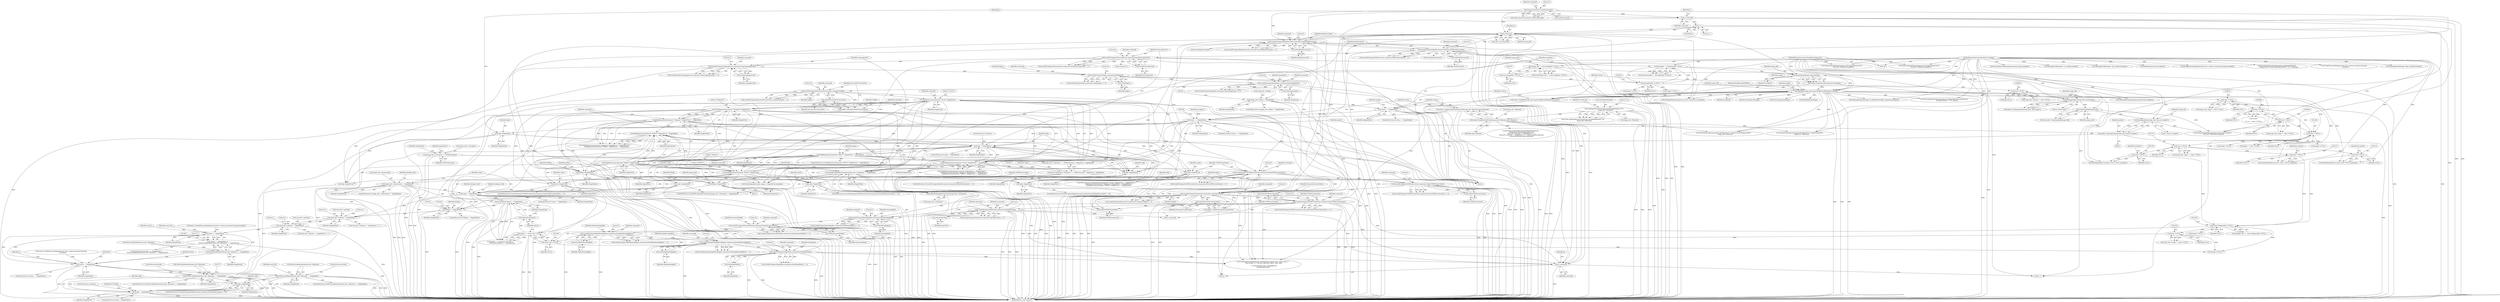 digraph "0_ImageMagick6_35ccb468ee2dcbe8ce9cf1e2f1957acc27f54c34@API" {
"1001632" [label="(Call,read_info->antialias != MagickFalse)"];
"1001407" [label="(Call,image_info->monochrome != MagickFalse)"];
"1001318" [label="(Call,IssRGBCompatibleColorspace(image_info->colorspace) != MagickFalse)"];
"1001319" [label="(Call,IssRGBCompatibleColorspace(image_info->colorspace))"];
"1000624" [label="(Call,image_info->colorspace == CMYKColorspace)"];
"1000815" [label="(Call,GlobExpression(command,\"*Magenta*\",MagickTrue) != MagickFalse)"];
"1000816" [label="(Call,GlobExpression(command,\"*Magenta*\",MagickTrue))"];
"1000809" [label="(Call,GlobExpression(command,\"*Cyan*\",MagickTrue))"];
"1000800" [label="(Call,LocaleNCompare(DocumentProcessColors,command,length))"];
"1000796" [label="(Call,strlen(DocumentProcessColors))"];
"1000788" [label="(Call,LocaleNCompare(ImageData,command,strlen(ImageData)))"];
"1000791" [label="(Call,strlen(ImageData))"];
"1000780" [label="(Call,LocaleNCompare(Pages,command,strlen(Pages)))"];
"1000783" [label="(Call,strlen(Pages))"];
"1000772" [label="(Call,LocaleNCompare(LanguageLevel,command,strlen(LanguageLevel)))"];
"1000775" [label="(Call,strlen(LanguageLevel))"];
"1000744" [label="(Call,LocaleNCompare(PostscriptLevel,command,strlen(PostscriptLevel)))"];
"1000747" [label="(Call,strlen(PostscriptLevel))"];
"1000728" [label="(Call,LocaleNCompare(EndDocument,command,strlen(EndDocument)))"];
"1000731" [label="(Call,strlen(EndDocument))"];
"1000717" [label="(Call,LocaleNCompare(BeginDocument,command,strlen(BeginDocument)))"];
"1000720" [label="(Call,strlen(BeginDocument))"];
"1001018" [label="(Call,LocaleNCompare(PageMedia,command,strlen(PageMedia)))"];
"1001021" [label="(Call,strlen(PageMedia))"];
"1001006" [label="(Call,LocaleNCompare(PageBoundingBox,command,strlen(PageBoundingBox)))"];
"1001009" [label="(Call,strlen(PageBoundingBox))"];
"1000994" [label="(Call,LocaleNCompare(HiResBoundingBox,command,strlen(HiResBoundingBox)))"];
"1000997" [label="(Call,strlen(HiResBoundingBox))"];
"1000982" [label="(Call,LocaleNCompare(DocumentMedia,command,strlen(DocumentMedia)))"];
"1000985" [label="(Call,strlen(DocumentMedia))"];
"1000970" [label="(Call,LocaleNCompare(BoundingBox,command,strlen(BoundingBox)))"];
"1000973" [label="(Call,strlen(BoundingBox))"];
"1000866" [label="(Call,LocaleNCompare(CMYKCustomColor,command,strlen(CMYKCustomColor)))"];
"1000869" [label="(Call,strlen(CMYKCustomColor))"];
"1000832" [label="(Call,LocaleNCompare(CMYKCustomColor,command,strlen(CMYKCustomColor)))"];
"1000835" [label="(Call,strlen(CMYKCustomColor))"];
"1000822" [label="(Call,GlobExpression(command,\"*Yellow*\",MagickTrue))"];
"1000859" [label="(Call,LocaleNCompare(DocumentCustomColors,command,length))"];
"1000854" [label="(Call,strlen(DocumentCustomColors))"];
"1000843" [label="(Call,LocaleNCompare(CMYKProcessColor,command,strlen(CMYKProcessColor)))"];
"1000846" [label="(Call,strlen(CMYKProcessColor))"];
"1000852" [label="(Call,length=strlen(DocumentCustomColors))"];
"1000873" [label="(Call,LocaleNCompare(SpotColor,command,strlen(SpotColor)))"];
"1000876" [label="(Call,strlen(SpotColor))"];
"1000701" [label="(Call,p-command)"];
"1000684" [label="(Call,p++)"];
"1000666" [label="(Call,p=command)"];
"1000616" [label="(Call,memset(command,0,sizeof(command)))"];
"1000712" [label="(Call,p=command)"];
"1000762" [label="(Call,GlobExpression(command,\"*EPSF-*\",MagickTrue))"];
"1000794" [label="(Call,length=strlen(DocumentProcessColors))"];
"1000808" [label="(Call,GlobExpression(command,\"*Cyan*\",MagickTrue) != MagickFalse)"];
"1000738" [label="(Call,skip != MagickFalse)"];
"1000723" [label="(Call,skip=MagickTrue)"];
"1000734" [label="(Call,skip=MagickFalse)"];
"1000761" [label="(Call,GlobExpression(command,\"*EPSF-*\",MagickTrue) != MagickFalse)"];
"1000821" [label="(Call,GlobExpression(command,\"*Yellow*\",MagickTrue) != MagickFalse)"];
"1000235" [label="(Call,status == MagickFalse)"];
"1000227" [label="(Call,status=AcquireUniqueSymbolicLink(image_info->filename,input_filename))"];
"1000229" [label="(Call,AcquireUniqueSymbolicLink(image_info->filename,input_filename))"];
"1000183" [label="(Call,LogMagickEvent(TraceEvent,GetMagickModule(),\"%s\",\n      image_info->filename))"];
"1000215" [label="(Call,status == MagickFalse)"];
"1000207" [label="(Call,status=OpenBlob(image_info,image,ReadBinaryBlobMode,exception))"];
"1000209" [label="(Call,OpenBlob(image_info,image,ReadBinaryBlobMode,exception))"];
"1000204" [label="(Call,AcquireImage(image_info,exception))"];
"1000164" [label="(Call,image_info != (const ImageInfo *) NULL)"];
"1000119" [label="(MethodParameterIn,const ImageInfo *image_info)"];
"1000166" [label="(Call,(const ImageInfo *) NULL)"];
"1000191" [label="(Call,exception != (ExceptionInfo *) NULL)"];
"1000120" [label="(MethodParameterIn,ExceptionInfo *exception)"];
"1000193" [label="(Call,(ExceptionInfo *) NULL)"];
"1000202" [label="(Call,image=AcquireImage(image_info,exception))"];
"1000176" [label="(Call,image_info->debug != MagickFalse)"];
"1000663" [label="(Call,skip=MagickFalse)"];
"1001422" [label="(Call,cmyk != MagickFalse)"];
"1000621" [label="(Call,cmyk=image_info->colorspace == CMYKColorspace ? MagickTrue : MagickFalse)"];
"1000849" [label="(Call,cmyk=MagickTrue)"];
"1000827" [label="(Call,cmyk=MagickTrue)"];
"1000838" [label="(Call,cmyk=MagickTrue)"];
"1001324" [label="(Call,cmyk=MagickFalse)"];
"1001593" [label="(Call,fitPage != MagickFalse)"];
"1001196" [label="(Call,fitPage=MagickFalse)"];
"1001314" [label="(Call,fitPage=MagickTrue)"];
"1001582" [label="(Call,IsStringTrue(option) != MagickFalse)"];
"1001583" [label="(Call,IsStringTrue(option))"];
"1001577" [label="(Call,option == (const char *) NULL)"];
"1001570" [label="(Call,option=GetImageOption(image_info,\"eps:use-cropbox\"))"];
"1001572" [label="(Call,GetImageOption(image_info,\"eps:use-cropbox\"))"];
"1001499" [label="(Call,CloneImageInfo(image_info))"];
"1001201" [label="(Call,GetImageOption(image_info,\"eps:fit-page\"))"];
"1001579" [label="(Call,(const char *) NULL)"];
"1001553" [label="(Call,(char *) NULL)"];
"1001445" [label="(Call,(const DelegateInfo *) NULL)"];
"1001438" [label="(Call,(char *) NULL)"];
"1001372" [label="(Call,(char *) NULL)"];
"1001207" [label="(Call,(char *) NULL)"];
"1000546" [label="(Call,(char *) NULL)"];
"1000488" [label="(Call,(char *) NULL)"];
"1000695" [label="(Call,(char *) NULL)"];
"1000958" [label="(Call,(char *) NULL)"];
"1001416" [label="(Call,(char *) NULL)"];
"1001429" [label="(Call,(char *) NULL)"];
"1001640" [label="(Call,read_info->antialias != MagickFalse)"];
"1001686" [label="(Call,status == MagickFalse)"];
"1001685" [label="(Call,(status == MagickFalse) ||\n      (IsPostscriptRendered(read_info->filename) == MagickFalse))"];
"1001689" [label="(Call,IsPostscriptRendered(read_info->filename) == MagickFalse)"];
"1001725" [label="(Call,status == MagickFalse)"];
"1001749" [label="(Call,IsPostscriptRendered(read_info->filename) == MagickFalse)"];
"1001962" [label="(Call,skip=MagickFalse)"];
"1001966" [label="(Call,skip != MagickFalse)"];
"1001784" [label="(Call,IsPostscriptRendered(read_info->filename) == MagickFalse)"];
"1000484" [label="(Call,image_info->density != (char *) NULL)"];
"1001325" [label="(Identifier,cmyk)"];
"1000181" [label="(Call,(void) LogMagickEvent(TraceEvent,GetMagickModule(),\"%s\",\n      image_info->filename))"];
"1000790" [label="(Identifier,command)"];
"1000228" [label="(Identifier,status)"];
"1000213" [label="(Identifier,exception)"];
"1001018" [label="(Call,LocaleNCompare(PageMedia,command,strlen(PageMedia)))"];
"1001874" [label="(Call,ConsolidateCMYKImages(postscript_image,exception))"];
"1000821" [label="(Call,GlobExpression(command,\"*Yellow*\",MagickTrue) != MagickFalse)"];
"1001962" [label="(Call,skip=MagickFalse)"];
"1000749" [label="(Literal,0)"];
"1000121" [label="(Block,)"];
"1000220" [label="(Identifier,image)"];
"1000212" [label="(Identifier,ReadBinaryBlobMode)"];
"1001555" [label="(Identifier,NULL)"];
"1000224" [label="(Call,(Image *) NULL)"];
"1001202" [label="(Identifier,image_info)"];
"1000164" [label="(Call,image_info != (const ImageInfo *) NULL)"];
"1000186" [label="(Literal,\"%s\")"];
"1001374" [label="(Identifier,NULL)"];
"1000726" [label="(ControlStructure,if (LocaleNCompare(EndDocument,command,strlen(EndDocument)) == 0))"];
"1000735" [label="(Identifier,skip)"];
"1001314" [label="(Call,fitPage=MagickTrue)"];
"1000206" [label="(Identifier,exception)"];
"1001765" [label="(Identifier,i)"];
"1001445" [label="(Call,(const DelegateInfo *) NULL)"];
"1000791" [label="(Call,strlen(ImageData))"];
"1000829" [label="(Identifier,MagickTrue)"];
"1000699" [label="(Call,(size_t) (p-command))"];
"1001198" [label="(Identifier,MagickFalse)"];
"1000840" [label="(Identifier,MagickTrue)"];
"1001585" [label="(Identifier,MagickFalse)"];
"1001207" [label="(Call,(char *) NULL)"];
"1001969" [label="(ControlStructure,continue;)"];
"1001372" [label="(Call,(char *) NULL)"];
"1000815" [label="(Call,GlobExpression(command,\"*Magenta*\",MagickTrue) != MagickFalse)"];
"1001422" [label="(Call,cmyk != MagickFalse)"];
"1000801" [label="(Identifier,DocumentProcessColors)"];
"1001675" [label="(Call,InterpretImageFilename(image_info,image,filename,1,\n    read_info->filename,exception))"];
"1001702" [label="(Call,status=InvokePostscriptDelegate(read_info->verbose,command,message,\n        exception))"];
"1000823" [label="(Identifier,command)"];
"1001748" [label="(ControlStructure,if (IsPostscriptRendered(read_info->filename) == MagickFalse))"];
"1001570" [label="(Call,option=GetImageOption(image_info,\"eps:use-cropbox\"))"];
"1000191" [label="(Call,exception != (ExceptionInfo *) NULL)"];
"1000488" [label="(Call,(char *) NULL)"];
"1001789" [label="(Identifier,MagickFalse)"];
"1000810" [label="(Identifier,command)"];
"1000622" [label="(Identifier,cmyk)"];
"1000832" [label="(Call,LocaleNCompare(CMYKCustomColor,command,strlen(CMYKCustomColor)))"];
"1000683" [label="(Call,*p++)"];
"1001626" [label="(Call,FormatLocaleString(command,MagickPathExtent,\n    GetDelegateCommands(delegate_info),\n    read_info->antialias != MagickFalse ? 4 : 1,\n    read_info->antialias != MagickFalse ? 4 : 1,density,options,filename,\n    postscript_filename,input_filename))"];
"1001005" [label="(Call,LocaleNCompare(PageBoundingBox,command,strlen(PageBoundingBox)) == 0)"];
"1000772" [label="(Call,LocaleNCompare(LanguageLevel,command,strlen(LanguageLevel)))"];
"1001637" [label="(Literal,4)"];
"1000236" [label="(Identifier,status)"];
"1001021" [label="(Call,strlen(PageMedia))"];
"1000777" [label="(Literal,0)"];
"1000237" [label="(Identifier,MagickFalse)"];
"1001583" [label="(Call,IsStringTrue(option))"];
"1000843" [label="(Call,LocaleNCompare(CMYKProcessColor,command,strlen(CMYKProcessColor)))"];
"1000187" [label="(Call,image_info->filename)"];
"1000753" [label="(Call,SetImageProperty(image,\"ps:Level\",command+4,exception))"];
"1001578" [label="(Identifier,option)"];
"1000719" [label="(Identifier,command)"];
"1001328" [label="(Identifier,file)"];
"1001577" [label="(Call,option == (const char *) NULL)"];
"1001571" [label="(Identifier,option)"];
"1000230" [label="(Call,image_info->filename)"];
"1000668" [label="(Identifier,command)"];
"1000204" [label="(Call,AcquireImage(image_info,exception))"];
"1001783" [label="(ControlStructure,if (IsPostscriptRendered(read_info->filename) == MagickFalse))"];
"1000785" [label="(Literal,0)"];
"1001209" [label="(Identifier,NULL)"];
"1000614" [label="(Call,(void) memset(command,0,sizeof(command)))"];
"1000860" [label="(Identifier,DocumentCustomColors)"];
"1000739" [label="(Identifier,skip)"];
"1000490" [label="(Identifier,NULL)"];
"1001636" [label="(Identifier,MagickFalse)"];
"1000865" [label="(Call,LocaleNCompare(CMYKCustomColor,command,strlen(CMYKCustomColor)) == 0)"];
"1001201" [label="(Call,GetImageOption(image_info,\"eps:fit-page\"))"];
"1001006" [label="(Call,LocaleNCompare(PageBoundingBox,command,strlen(PageBoundingBox)))"];
"1001197" [label="(Identifier,fitPage)"];
"1001584" [label="(Identifier,option)"];
"1000762" [label="(Call,GlobExpression(command,\"*EPSF-*\",MagickTrue))"];
"1000827" [label="(Call,cmyk=MagickTrue)"];
"1000744" [label="(Call,LocaleNCompare(PostscriptLevel,command,strlen(PostscriptLevel)))"];
"1001354" [label="(Call,CopyMagickString(command,\"/setpagedevice {pop} bind 1 index where {\"\n    \"dup wcheck {3 1 roll put} {pop def} ifelse} {def} ifelse\n\"\n    \"<</UseCIEColor true>>setpagedevice\n\",MagickPathExtent))"];
"1001411" [label="(Identifier,MagickFalse)"];
"1001963" [label="(Identifier,skip)"];
"1000233" [label="(Identifier,input_filename)"];
"1001008" [label="(Identifier,command)"];
"1000617" [label="(Identifier,command)"];
"1000720" [label="(Call,strlen(BeginDocument))"];
"1001320" [label="(Call,image_info->colorspace)"];
"1000783" [label="(Call,strlen(Pages))"];
"1001323" [label="(Identifier,MagickFalse)"];
"1001416" [label="(Call,(char *) NULL)"];
"1000849" [label="(Call,cmyk=MagickTrue)"];
"1000813" [label="(Identifier,MagickFalse)"];
"1001965" [label="(ControlStructure,if (skip != MagickFalse))"];
"1000794" [label="(Call,length=strlen(DocumentProcessColors))"];
"1001912" [label="(Call,p++)"];
"1001023" [label="(Literal,0)"];
"1000779" [label="(Call,LocaleNCompare(Pages,command,strlen(Pages)) == 0)"];
"1000873" [label="(Call,LocaleNCompare(SpotColor,command,strlen(SpotColor)))"];
"1000874" [label="(Identifier,SpotColor)"];
"1000799" [label="(Call,LocaleNCompare(DocumentProcessColors,command,length) == 0)"];
"1001594" [label="(Identifier,fitPage)"];
"1000835" [label="(Call,strlen(CMYKCustomColor))"];
"1000814" [label="(Call,(GlobExpression(command,\"*Magenta*\",MagickTrue) != MagickFalse) ||\n            (GlobExpression(command,\"*Yellow*\",MagickTrue) != MagickFalse))"];
"1001413" [label="(Identifier,delegate_info)"];
"1000871" [label="(Literal,0)"];
"1000842" [label="(Call,LocaleNCompare(CMYKProcessColor,command,strlen(CMYKProcessColor)) == 0)"];
"1001196" [label="(Call,fitPage=MagickFalse)"];
"1001326" [label="(Identifier,MagickFalse)"];
"1000774" [label="(Identifier,command)"];
"1001689" [label="(Call,IsPostscriptRendered(read_info->filename) == MagickFalse)"];
"1000729" [label="(Identifier,EndDocument)"];
"1000859" [label="(Call,LocaleNCompare(DocumentCustomColors,command,length))"];
"1000211" [label="(Identifier,image)"];
"1000193" [label="(Call,(ExceptionInfo *) NULL)"];
"1002380" [label="(MethodReturn,static Image *)"];
"1000954" [label="(Call,image_info->page != (char *) NULL)"];
"1000841" [label="(ControlStructure,if (LocaleNCompare(CMYKProcessColor,command,strlen(CMYKProcessColor)) == 0))"];
"1000981" [label="(Call,LocaleNCompare(DocumentMedia,command,strlen(DocumentMedia)) == 0)"];
"1000982" [label="(Call,LocaleNCompare(DocumentMedia,command,strlen(DocumentMedia)))"];
"1001574" [label="(Literal,\"eps:use-cropbox\")"];
"1001009" [label="(Call,strlen(PageBoundingBox))"];
"1000192" [label="(Identifier,exception)"];
"1001644" [label="(Identifier,MagickFalse)"];
"1000664" [label="(Identifier,skip)"];
"1000745" [label="(Identifier,PostscriptLevel)"];
"1001010" [label="(Identifier,PageBoundingBox)"];
"1000736" [label="(Identifier,MagickFalse)"];
"1000695" [label="(Call,(char *) NULL)"];
"1001639" [label="(Call,read_info->antialias != MagickFalse ? 4 : 1)"];
"1001406" [label="(ControlStructure,if (image_info->monochrome != MagickFalse))"];
"1001337" [label="(Call,ThrowFileException(exception,FileOpenError,\"UnableToOpenFile\",\n        image_info->filename))"];
"1000727" [label="(Call,LocaleNCompare(EndDocument,command,strlen(EndDocument)) == 0)"];
"1000221" [label="(Call,DestroyImageList(image))"];
"1000628" [label="(Identifier,CMYKColorspace)"];
"1001423" [label="(Identifier,cmyk)"];
"1000858" [label="(Call,LocaleNCompare(DocumentCustomColors,command,length) == 0)"];
"1001210" [label="(Block,)"];
"1001725" [label="(Call,status == MagickFalse)"];
"1000831" [label="(Call,LocaleNCompare(CMYKCustomColor,command,strlen(CMYKCustomColor)) == 0)"];
"1000974" [label="(Identifier,BoundingBox)"];
"1001967" [label="(Identifier,skip)"];
"1001754" [label="(Identifier,MagickFalse)"];
"1001688" [label="(Identifier,MagickFalse)"];
"1000203" [label="(Identifier,image)"];
"1000862" [label="(Identifier,length)"];
"1000877" [label="(Identifier,SpotColor)"];
"1001321" [label="(Identifier,image_info)"];
"1000851" [label="(Identifier,MagickTrue)"];
"1001426" [label="(Identifier,delegate_info)"];
"1001419" [label="(Identifier,exception)"];
"1001690" [label="(Call,IsPostscriptRendered(read_info->filename))"];
"1001968" [label="(Identifier,MagickFalse)"];
"1001737" [label="(Call,InterpretImageFilename(image_info,image,filename,(int) i,\n        read_info->filename,exception))"];
"1001572" [label="(Call,GetImageOption(image_info,\"eps:use-cropbox\"))"];
"1000867" [label="(Identifier,CMYKCustomColor)"];
"1001431" [label="(Identifier,NULL)"];
"1000743" [label="(Call,LocaleNCompare(PostscriptLevel,command,strlen(PostscriptLevel)) == 0)"];
"1000971" [label="(Identifier,BoundingBox)"];
"1000866" [label="(Call,LocaleNCompare(CMYKCustomColor,command,strlen(CMYKCustomColor)))"];
"1000836" [label="(Identifier,CMYKCustomColor)"];
"1000227" [label="(Call,status=AcquireUniqueSymbolicLink(image_info->filename,input_filename))"];
"1000997" [label="(Call,strlen(HiResBoundingBox))"];
"1000803" [label="(Identifier,length)"];
"1002037" [label="(Call,SetImageProfile(image,\"icc\",profile,exception))"];
"1000847" [label="(Identifier,CMYKProcessColor)"];
"1000667" [label="(Identifier,p)"];
"1000623" [label="(Call,image_info->colorspace == CMYKColorspace ? MagickTrue : MagickFalse)"];
"1000788" [label="(Call,LocaleNCompare(ImageData,command,strlen(ImageData)))"];
"1000804" [label="(Literal,0)"];
"1000630" [label="(Identifier,MagickFalse)"];
"1000972" [label="(Identifier,command)"];
"1000844" [label="(Identifier,CMYKProcessColor)"];
"1001020" [label="(Identifier,command)"];
"1000837" [label="(Literal,0)"];
"1000717" [label="(Call,LocaleNCompare(BeginDocument,command,strlen(BeginDocument)))"];
"1000731" [label="(Call,strlen(EndDocument))"];
"1000818" [label="(Literal,\"*Magenta*\")"];
"1001432" [label="(Identifier,exception)"];
"1001785" [label="(Call,IsPostscriptRendered(read_info->filename))"];
"1000234" [label="(ControlStructure,if (status == MagickFalse))"];
"1001414" [label="(Call,GetDelegateInfo(\"ps:mono\",(char *) NULL,exception))"];
"1002224" [label="(Call,SetImageProfile(image,\"xmp\",profile,exception))"];
"1000748" [label="(Identifier,PostscriptLevel)"];
"1000756" [label="(Call,command+4)"];
"1001593" [label="(Call,fitPage != MagickFalse)"];
"1000184" [label="(Identifier,TraceEvent)"];
"1000854" [label="(Call,strlen(DocumentCustomColors))"];
"1000776" [label="(Identifier,LanguageLevel)"];
"1000828" [label="(Identifier,cmyk)"];
"1000793" [label="(Literal,0)"];
"1000806" [label="(ControlStructure,if ((GlobExpression(command,\"*Cyan*\",MagickTrue) != MagickFalse) ||\n            (GlobExpression(command,\"*Magenta*\",MagickTrue) != MagickFalse) ||\n            (GlobExpression(command,\"*Yellow*\",MagickTrue) != MagickFalse)))"];
"1001199" [label="(Call,option=GetImageOption(image_info,\"eps:fit-page\"))"];
"1000760" [label="(ControlStructure,if (GlobExpression(command,\"*EPSF-*\",MagickTrue) != MagickFalse))"];
"1000996" [label="(Identifier,command)"];
"1000216" [label="(Identifier,status)"];
"1001499" [label="(Call,CloneImageInfo(image_info))"];
"1000240" [label="(Identifier,exception)"];
"1000691" [label="(Call,strchr(\"\n\r%\",c) == (char *) NULL)"];
"1001803" [label="(Call,ReadImage(read_info,exception))"];
"1000780" [label="(Call,LocaleNCompare(Pages,command,strlen(Pages)))"];
"1001324" [label="(Call,cmyk=MagickFalse)"];
"1000176" [label="(Call,image_info->debug != MagickFalse)"];
"1000784" [label="(Identifier,Pages)"];
"1000852" [label="(Call,length=strlen(DocumentCustomColors))"];
"1000618" [label="(Literal,0)"];
"1001641" [label="(Call,read_info->antialias)"];
"1000737" [label="(ControlStructure,if (skip != MagickFalse))"];
"1000819" [label="(Identifier,MagickTrue)"];
"1001203" [label="(Literal,\"eps:fit-page\")"];
"1000165" [label="(Identifier,image_info)"];
"1000629" [label="(Identifier,MagickTrue)"];
"1001435" [label="(Identifier,delegate_info)"];
"1001666" [label="(Call,InvokePostscriptDelegate(read_info->verbose,command,message,exception))"];
"1001948" [label="(Call,strlen(BeginDocument))"];
"1001964" [label="(Identifier,MagickFalse)"];
"1000875" [label="(Identifier,command)"];
"1001687" [label="(Identifier,status)"];
"1000960" [label="(Identifier,NULL)"];
"1000685" [label="(Identifier,p)"];
"1001436" [label="(Call,GetDelegateInfo(\"ps:alpha\",(char *) NULL,exception))"];
"1000789" [label="(Identifier,ImageData)"];
"1000764" [label="(Literal,\"*EPSF-*\")"];
"1000809" [label="(Call,GlobExpression(command,\"*Cyan*\",MagickTrue))"];
"1001954" [label="(ControlStructure,if (LocaleNCompare(EndDocument,command,strlen(EndDocument)) == 0))"];
"1000839" [label="(Identifier,cmyk)"];
"1000781" [label="(Identifier,Pages)"];
"1000985" [label="(Call,strlen(DocumentMedia))"];
"1001694" [label="(Identifier,MagickFalse)"];
"1001724" [label="(ControlStructure,if (status == MagickFalse))"];
"1000812" [label="(Identifier,MagickTrue)"];
"1000870" [label="(Identifier,CMYKCustomColor)"];
"1000763" [label="(Identifier,command)"];
"1000766" [label="(Identifier,MagickFalse)"];
"1001139" [label="(Call,SetImageProperty(image,\"ps:HiResBoundingBox\",geometry,exception))"];
"1001750" [label="(Call,IsPostscriptRendered(read_info->filename))"];
"1000163" [label="(Call,assert(image_info != (const ImageInfo *) NULL))"];
"1000855" [label="(Identifier,DocumentCustomColors)"];
"1000845" [label="(Identifier,command)"];
"1000970" [label="(Call,LocaleNCompare(BoundingBox,command,strlen(BoundingBox)))"];
"1000746" [label="(Identifier,command)"];
"1001443" [label="(Call,delegate_info == (const DelegateInfo *) NULL)"];
"1001772" [label="(Call,InterpretImageFilename(image_info,image,filename,(int) i,\n        read_info->filename,exception))"];
"1000195" [label="(Identifier,NULL)"];
"1000994" [label="(Call,LocaleNCompare(HiResBoundingBox,command,strlen(HiResBoundingBox)))"];
"1001847" [label="(Call,ThrowMagickException(exception,GetMagickModule(),\n          DelegateError,\"PostscriptDelegateFailed\",\"`%s'\",message))"];
"1000773" [label="(Identifier,LanguageLevel)"];
"1001793" [label="(Identifier,read_info)"];
"1001011" [label="(Literal,0)"];
"1000802" [label="(Identifier,command)"];
"1000816" [label="(Call,GlobExpression(command,\"*Magenta*\",MagickTrue))"];
"1000730" [label="(Identifier,command)"];
"1000665" [label="(Identifier,MagickFalse)"];
"1000792" [label="(Identifier,ImageData)"];
"1001633" [label="(Call,read_info->antialias)"];
"1001973" [label="(Identifier,ICCProfile)"];
"1001349" [label="(Call,(Image *) NULL)"];
"1000863" [label="(Literal,0)"];
"1001368" [label="(Call,image_info->page == (char *) NULL)"];
"1000986" [label="(Identifier,DocumentMedia)"];
"1000820" [label="(Identifier,MagickFalse)"];
"1000876" [label="(Call,strlen(SpotColor))"];
"1001438" [label="(Call,(char *) NULL)"];
"1000998" [label="(Identifier,HiResBoundingBox)"];
"1001569" [label="(Block,)"];
"1001685" [label="(Call,(status == MagickFalse) ||\n      (IsPostscriptRendered(read_info->filename) == MagickFalse))"];
"1000666" [label="(Call,p=command)"];
"1000826" [label="(Identifier,MagickFalse)"];
"1001427" [label="(Call,GetDelegateInfo(\"ps:cmyk\",(char *) NULL,exception))"];
"1000681" [label="(Block,)"];
"1000177" [label="(Call,image_info->debug)"];
"1000987" [label="(Literal,0)"];
"1000808" [label="(Call,GlobExpression(command,\"*Cyan*\",MagickTrue) != MagickFalse)"];
"1001259" [label="(Call,(Image *) NULL)"];
"1001755" [label="(ControlStructure,break;)"];
"1000190" [label="(Call,assert(exception != (ExceptionInfo *) NULL))"];
"1000715" [label="(ControlStructure,if (LocaleNCompare(BeginDocument,command,strlen(BeginDocument)) == 0))"];
"1000671" [label="(Identifier,c)"];
"1001595" [label="(Identifier,MagickFalse)"];
"1000724" [label="(Identifier,skip)"];
"1001017" [label="(Call,LocaleNCompare(PageMedia,command,strlen(PageMedia)) == 0)"];
"1000782" [label="(Identifier,command)"];
"1000800" [label="(Call,LocaleNCompare(DocumentProcessColors,command,length))"];
"1000183" [label="(Call,LogMagickEvent(TraceEvent,GetMagickModule(),\"%s\",\n      image_info->filename))"];
"1000995" [label="(Identifier,HiResBoundingBox)"];
"1001408" [label="(Call,image_info->monochrome)"];
"1000723" [label="(Call,skip=MagickTrue)"];
"1001592" [label="(ControlStructure,if (fitPage != MagickFalse))"];
"1000728" [label="(Call,LocaleNCompare(EndDocument,command,strlen(EndDocument)))"];
"1001640" [label="(Call,read_info->antialias != MagickFalse)"];
"1001440" [label="(Identifier,NULL)"];
"1000850" [label="(Identifier,cmyk)"];
"1000207" [label="(Call,status=OpenBlob(image_info,image,ReadBinaryBlobMode,exception))"];
"1000697" [label="(Identifier,NULL)"];
"1001418" [label="(Identifier,NULL)"];
"1001007" [label="(Identifier,PageBoundingBox)"];
"1000718" [label="(Identifier,BeginDocument)"];
"1000712" [label="(Call,p=command)"];
"1001447" [label="(Identifier,NULL)"];
"1001631" [label="(Call,read_info->antialias != MagickFalse ? 4 : 1)"];
"1001497" [label="(Call,read_info=CloneImageInfo(image_info))"];
"1000217" [label="(Identifier,MagickFalse)"];
"1000973" [label="(Call,strlen(BoundingBox))"];
"1000168" [label="(Identifier,NULL)"];
"1000830" [label="(ControlStructure,if (LocaleNCompare(CMYKCustomColor,command,strlen(CMYKCustomColor)) == 0))"];
"1001951" [label="(Call,skip=MagickTrue)"];
"1002262" [label="(Call,CloneImage(postscript_image,1,1,MagickTrue,exception))"];
"1000738" [label="(Call,skip != MagickFalse)"];
"1000958" [label="(Call,(char *) NULL)"];
"1001784" [label="(Call,IsPostscriptRendered(read_info->filename) == MagickFalse)"];
"1000878" [label="(Literal,0)"];
"1000824" [label="(Literal,\"*Yellow*\")"];
"1001632" [label="(Call,read_info->antialias != MagickFalse)"];
"1000180" [label="(Identifier,MagickFalse)"];
"1000999" [label="(Literal,0)"];
"1000248" [label="(Call,DestroyImageList(image))"];
"1000725" [label="(Identifier,MagickTrue)"];
"1000251" [label="(Call,(Image *) NULL)"];
"1000714" [label="(Identifier,command)"];
"1000765" [label="(Identifier,MagickTrue)"];
"1000894" [label="(Call,q=command)"];
"1000984" [label="(Identifier,command)"];
"1001730" [label="(Identifier,i)"];
"1000740" [label="(Identifier,MagickFalse)"];
"1000768" [label="(Identifier,pages)"];
"1001458" [label="(Call,(Image *) NULL)"];
"1000202" [label="(Call,image=AcquireImage(image_info,exception))"];
"1001573" [label="(Identifier,image_info)"];
"1001315" [label="(Identifier,fitPage)"];
"1001579" [label="(Call,(const char *) NULL)"];
"1000795" [label="(Identifier,length)"];
"1001726" [label="(Identifier,status)"];
"1000817" [label="(Identifier,command)"];
"1000775" [label="(Call,strlen(LanguageLevel))"];
"1001966" [label="(Call,skip != MagickFalse)"];
"1001319" [label="(Call,IssRGBCompatibleColorspace(image_info->colorspace))"];
"1000209" [label="(Call,OpenBlob(image_info,image,ReadBinaryBlobMode,exception))"];
"1000229" [label="(Call,AcquireUniqueSymbolicLink(image_info->filename,input_filename))"];
"1000208" [label="(Identifier,status)"];
"1001646" [label="(Literal,1)"];
"1000716" [label="(Call,LocaleNCompare(BeginDocument,command,strlen(BeginDocument)) == 0)"];
"1001684" [label="(ControlStructure,if ((status == MagickFalse) ||\n      (IsPostscriptRendered(read_info->filename) == MagickFalse)))"];
"1001421" [label="(ControlStructure,if (cmyk != MagickFalse))"];
"1001441" [label="(Identifier,exception)"];
"1000853" [label="(Identifier,length)"];
"1000846" [label="(Call,strlen(CMYKProcessColor))"];
"1001205" [label="(Call,option != (char *) NULL)"];
"1000684" [label="(Call,p++)"];
"1000771" [label="(Call,LocaleNCompare(LanguageLevel,command,strlen(LanguageLevel)) == 0)"];
"1001019" [label="(Identifier,PageMedia)"];
"1000215" [label="(Call,status == MagickFalse)"];
"1000787" [label="(Call,LocaleNCompare(ImageData,command,strlen(ImageData)) == 0)"];
"1000734" [label="(Call,skip=MagickFalse)"];
"1001959" [label="(Call,strlen(EndDocument))"];
"1001790" [label="(ControlStructure,break;)"];
"1001727" [label="(Identifier,MagickFalse)"];
"1000616" [label="(Call,memset(command,0,sizeof(command)))"];
"1000869" [label="(Call,strlen(CMYKCustomColor))"];
"1000822" [label="(Call,GlobExpression(command,\"*Yellow*\",MagickTrue))"];
"1000834" [label="(Identifier,command)"];
"1000185" [label="(Call,GetMagickModule())"];
"1000166" [label="(Call,(const ImageInfo *) NULL)"];
"1001638" [label="(Literal,1)"];
"1000621" [label="(Call,cmyk=image_info->colorspace == CMYKColorspace ? MagickTrue : MagickFalse)"];
"1000722" [label="(Literal,0)"];
"1000713" [label="(Identifier,p)"];
"1001243" [label="(Call,ThrowMagickException(exception,GetMagickModule(),OptionError,\n             \"InvalidGeometry\",\"`%s'\",option))"];
"1000546" [label="(Call,(char *) NULL)"];
"1000619" [label="(Call,sizeof(command))"];
"1001749" [label="(Call,IsPostscriptRendered(read_info->filename) == MagickFalse)"];
"1001022" [label="(Identifier,PageMedia)"];
"1001581" [label="(Identifier,NULL)"];
"1000732" [label="(Identifier,EndDocument)"];
"1000983" [label="(Identifier,DocumentMedia)"];
"1001576" [label="(Call,(option == (const char *) NULL) ||\n          (IsStringTrue(option) != MagickFalse))"];
"1000747" [label="(Call,strlen(PostscriptLevel))"];
"1000663" [label="(Call,skip=MagickFalse)"];
"1001704" [label="(Call,InvokePostscriptDelegate(read_info->verbose,command,message,\n        exception))"];
"1001429" [label="(Call,(char *) NULL)"];
"1000733" [label="(Literal,0)"];
"1000741" [label="(ControlStructure,continue;)"];
"1000761" [label="(Call,GlobExpression(command,\"*EPSF-*\",MagickTrue) != MagickFalse)"];
"1000703" [label="(Identifier,command)"];
"1000868" [label="(Identifier,command)"];
"1000210" [label="(Identifier,image_info)"];
"1002115" [label="(Call,SetImageProfile(image,\"8bim\",profile,exception))"];
"1001582" [label="(Call,IsStringTrue(option) != MagickFalse)"];
"1001200" [label="(Identifier,option)"];
"1001692" [label="(Identifier,read_info)"];
"1000807" [label="(Call,(GlobExpression(command,\"*Cyan*\",MagickTrue) != MagickFalse) ||\n            (GlobExpression(command,\"*Magenta*\",MagickTrue) != MagickFalse) ||\n            (GlobExpression(command,\"*Yellow*\",MagickTrue) != MagickFalse))"];
"1000175" [label="(ControlStructure,if (image_info->debug != MagickFalse))"];
"1000235" [label="(Call,status == MagickFalse)"];
"1000625" [label="(Call,image_info->colorspace)"];
"1000542" [label="(Call,image_info->page != (char *) NULL)"];
"1000872" [label="(Call,LocaleNCompare(SpotColor,command,strlen(SpotColor)) == 0)"];
"1000838" [label="(Call,cmyk=MagickTrue)"];
"1000701" [label="(Call,p-command)"];
"1001317" [label="(ControlStructure,if (IssRGBCompatibleColorspace(image_info->colorspace) != MagickFalse))"];
"1000811" [label="(Literal,\"*Cyan*\")"];
"1000796" [label="(Call,strlen(DocumentProcessColors))"];
"1000721" [label="(Identifier,BeginDocument)"];
"1000120" [label="(MethodParameterIn,ExceptionInfo *exception)"];
"1000205" [label="(Identifier,image_info)"];
"1000548" [label="(Identifier,NULL)"];
"1000975" [label="(Literal,0)"];
"1000833" [label="(Identifier,CMYKCustomColor)"];
"1000702" [label="(Identifier,p)"];
"1000943" [label="(Call,SetImageProperty(image,property,value,exception))"];
"1000861" [label="(Identifier,command)"];
"1001407" [label="(Call,image_info->monochrome != MagickFalse)"];
"1001316" [label="(Identifier,MagickTrue)"];
"1000119" [label="(MethodParameterIn,const ImageInfo *image_info)"];
"1000969" [label="(Call,LocaleNCompare(BoundingBox,command,strlen(BoundingBox)) == 0)"];
"1000825" [label="(Identifier,MagickTrue)"];
"1000993" [label="(Call,LocaleNCompare(HiResBoundingBox,command,strlen(HiResBoundingBox)) == 0)"];
"1000672" [label="(Call,ReadBlobByte(image))"];
"1000848" [label="(Literal,0)"];
"1001318" [label="(Call,IssRGBCompatibleColorspace(image_info->colorspace) != MagickFalse)"];
"1001553" [label="(Call,(char *) NULL)"];
"1001686" [label="(Call,status == MagickFalse)"];
"1001424" [label="(Identifier,MagickFalse)"];
"1000624" [label="(Call,image_info->colorspace == CMYKColorspace)"];
"1001664" [label="(Call,status=InvokePostscriptDelegate(read_info->verbose,command,message,exception))"];
"1001549" [label="(Call,read_info->scenes != (char *) NULL)"];
"1000797" [label="(Identifier,DocumentProcessColors)"];
"1001721" [label="(Call,(Image *) NULL)"];
"1000239" [label="(Call,ThrowFileException(exception,FileOpenError,\"UnableToCreateTemporaryFile\",\n        image_info->filename))"];
"1000214" [label="(ControlStructure,if (status == MagickFalse))"];
"1001500" [label="(Identifier,image_info)"];
"1001645" [label="(Literal,4)"];
"1001632" -> "1001631"  [label="AST: "];
"1001632" -> "1001636"  [label="CFG: "];
"1001633" -> "1001632"  [label="AST: "];
"1001636" -> "1001632"  [label="AST: "];
"1001637" -> "1001632"  [label="CFG: "];
"1001638" -> "1001632"  [label="CFG: "];
"1001407" -> "1001632"  [label="DDG: "];
"1001422" -> "1001632"  [label="DDG: "];
"1001593" -> "1001632"  [label="DDG: "];
"1001632" -> "1001640"  [label="DDG: "];
"1001632" -> "1001640"  [label="DDG: "];
"1001407" -> "1001406"  [label="AST: "];
"1001407" -> "1001411"  [label="CFG: "];
"1001408" -> "1001407"  [label="AST: "];
"1001411" -> "1001407"  [label="AST: "];
"1001413" -> "1001407"  [label="CFG: "];
"1001423" -> "1001407"  [label="CFG: "];
"1001407" -> "1002380"  [label="DDG: "];
"1001407" -> "1002380"  [label="DDG: "];
"1001407" -> "1002380"  [label="DDG: "];
"1001318" -> "1001407"  [label="DDG: "];
"1001407" -> "1001422"  [label="DDG: "];
"1001407" -> "1001582"  [label="DDG: "];
"1001407" -> "1001593"  [label="DDG: "];
"1001318" -> "1001317"  [label="AST: "];
"1001318" -> "1001323"  [label="CFG: "];
"1001319" -> "1001318"  [label="AST: "];
"1001323" -> "1001318"  [label="AST: "];
"1001325" -> "1001318"  [label="CFG: "];
"1001328" -> "1001318"  [label="CFG: "];
"1001318" -> "1002380"  [label="DDG: "];
"1001318" -> "1002380"  [label="DDG: "];
"1001318" -> "1002380"  [label="DDG: "];
"1001319" -> "1001318"  [label="DDG: "];
"1000815" -> "1001318"  [label="DDG: "];
"1000738" -> "1001318"  [label="DDG: "];
"1000761" -> "1001318"  [label="DDG: "];
"1000808" -> "1001318"  [label="DDG: "];
"1000821" -> "1001318"  [label="DDG: "];
"1000235" -> "1001318"  [label="DDG: "];
"1001318" -> "1001324"  [label="DDG: "];
"1001319" -> "1001320"  [label="CFG: "];
"1001320" -> "1001319"  [label="AST: "];
"1001323" -> "1001319"  [label="CFG: "];
"1001319" -> "1002380"  [label="DDG: "];
"1000624" -> "1001319"  [label="DDG: "];
"1000624" -> "1000623"  [label="AST: "];
"1000624" -> "1000628"  [label="CFG: "];
"1000625" -> "1000624"  [label="AST: "];
"1000628" -> "1000624"  [label="AST: "];
"1000629" -> "1000624"  [label="CFG: "];
"1000630" -> "1000624"  [label="CFG: "];
"1000624" -> "1002380"  [label="DDG: "];
"1000624" -> "1002380"  [label="DDG: "];
"1000815" -> "1000814"  [label="AST: "];
"1000815" -> "1000820"  [label="CFG: "];
"1000816" -> "1000815"  [label="AST: "];
"1000820" -> "1000815"  [label="AST: "];
"1000823" -> "1000815"  [label="CFG: "];
"1000814" -> "1000815"  [label="CFG: "];
"1000815" -> "1002380"  [label="DDG: "];
"1000815" -> "1000734"  [label="DDG: "];
"1000815" -> "1000738"  [label="DDG: "];
"1000815" -> "1000814"  [label="DDG: "];
"1000815" -> "1000814"  [label="DDG: "];
"1000816" -> "1000815"  [label="DDG: "];
"1000816" -> "1000815"  [label="DDG: "];
"1000816" -> "1000815"  [label="DDG: "];
"1000808" -> "1000815"  [label="DDG: "];
"1000815" -> "1000821"  [label="DDG: "];
"1000815" -> "1001196"  [label="DDG: "];
"1000816" -> "1000819"  [label="CFG: "];
"1000817" -> "1000816"  [label="AST: "];
"1000818" -> "1000816"  [label="AST: "];
"1000819" -> "1000816"  [label="AST: "];
"1000820" -> "1000816"  [label="CFG: "];
"1000816" -> "1002380"  [label="DDG: "];
"1000816" -> "1000723"  [label="DDG: "];
"1000816" -> "1000762"  [label="DDG: "];
"1000816" -> "1000809"  [label="DDG: "];
"1000809" -> "1000816"  [label="DDG: "];
"1000809" -> "1000816"  [label="DDG: "];
"1000816" -> "1000822"  [label="DDG: "];
"1000816" -> "1000822"  [label="DDG: "];
"1000816" -> "1000827"  [label="DDG: "];
"1000816" -> "1000832"  [label="DDG: "];
"1000816" -> "1000838"  [label="DDG: "];
"1000816" -> "1000849"  [label="DDG: "];
"1000816" -> "1001314"  [label="DDG: "];
"1000816" -> "1001951"  [label="DDG: "];
"1000816" -> "1002262"  [label="DDG: "];
"1000809" -> "1000808"  [label="AST: "];
"1000809" -> "1000812"  [label="CFG: "];
"1000810" -> "1000809"  [label="AST: "];
"1000811" -> "1000809"  [label="AST: "];
"1000812" -> "1000809"  [label="AST: "];
"1000813" -> "1000809"  [label="CFG: "];
"1000809" -> "1002380"  [label="DDG: "];
"1000809" -> "1000723"  [label="DDG: "];
"1000809" -> "1000762"  [label="DDG: "];
"1000809" -> "1000808"  [label="DDG: "];
"1000809" -> "1000808"  [label="DDG: "];
"1000809" -> "1000808"  [label="DDG: "];
"1000800" -> "1000809"  [label="DDG: "];
"1000822" -> "1000809"  [label="DDG: "];
"1000762" -> "1000809"  [label="DDG: "];
"1000809" -> "1000827"  [label="DDG: "];
"1000809" -> "1000832"  [label="DDG: "];
"1000809" -> "1000838"  [label="DDG: "];
"1000809" -> "1000849"  [label="DDG: "];
"1000809" -> "1001314"  [label="DDG: "];
"1000809" -> "1001951"  [label="DDG: "];
"1000809" -> "1002262"  [label="DDG: "];
"1000800" -> "1000799"  [label="AST: "];
"1000800" -> "1000803"  [label="CFG: "];
"1000801" -> "1000800"  [label="AST: "];
"1000802" -> "1000800"  [label="AST: "];
"1000803" -> "1000800"  [label="AST: "];
"1000804" -> "1000800"  [label="CFG: "];
"1000800" -> "1002380"  [label="DDG: "];
"1000800" -> "1000796"  [label="DDG: "];
"1000800" -> "1000799"  [label="DDG: "];
"1000800" -> "1000799"  [label="DDG: "];
"1000800" -> "1000799"  [label="DDG: "];
"1000796" -> "1000800"  [label="DDG: "];
"1000788" -> "1000800"  [label="DDG: "];
"1000794" -> "1000800"  [label="DDG: "];
"1000800" -> "1000832"  [label="DDG: "];
"1000796" -> "1000794"  [label="AST: "];
"1000796" -> "1000797"  [label="CFG: "];
"1000797" -> "1000796"  [label="AST: "];
"1000794" -> "1000796"  [label="CFG: "];
"1000796" -> "1000794"  [label="DDG: "];
"1000788" -> "1000787"  [label="AST: "];
"1000788" -> "1000791"  [label="CFG: "];
"1000789" -> "1000788"  [label="AST: "];
"1000790" -> "1000788"  [label="AST: "];
"1000791" -> "1000788"  [label="AST: "];
"1000793" -> "1000788"  [label="CFG: "];
"1000788" -> "1002380"  [label="DDG: "];
"1000788" -> "1002380"  [label="DDG: "];
"1000788" -> "1000787"  [label="DDG: "];
"1000788" -> "1000787"  [label="DDG: "];
"1000788" -> "1000787"  [label="DDG: "];
"1000791" -> "1000788"  [label="DDG: "];
"1000780" -> "1000788"  [label="DDG: "];
"1000788" -> "1000791"  [label="DDG: "];
"1000791" -> "1000792"  [label="CFG: "];
"1000792" -> "1000791"  [label="AST: "];
"1000780" -> "1000779"  [label="AST: "];
"1000780" -> "1000783"  [label="CFG: "];
"1000781" -> "1000780"  [label="AST: "];
"1000782" -> "1000780"  [label="AST: "];
"1000783" -> "1000780"  [label="AST: "];
"1000785" -> "1000780"  [label="CFG: "];
"1000780" -> "1002380"  [label="DDG: "];
"1000780" -> "1002380"  [label="DDG: "];
"1000780" -> "1000779"  [label="DDG: "];
"1000780" -> "1000779"  [label="DDG: "];
"1000780" -> "1000779"  [label="DDG: "];
"1000783" -> "1000780"  [label="DDG: "];
"1000772" -> "1000780"  [label="DDG: "];
"1000780" -> "1000783"  [label="DDG: "];
"1000783" -> "1000784"  [label="CFG: "];
"1000784" -> "1000783"  [label="AST: "];
"1000772" -> "1000771"  [label="AST: "];
"1000772" -> "1000775"  [label="CFG: "];
"1000773" -> "1000772"  [label="AST: "];
"1000774" -> "1000772"  [label="AST: "];
"1000775" -> "1000772"  [label="AST: "];
"1000777" -> "1000772"  [label="CFG: "];
"1000772" -> "1002380"  [label="DDG: "];
"1000772" -> "1002380"  [label="DDG: "];
"1000772" -> "1000771"  [label="DDG: "];
"1000772" -> "1000771"  [label="DDG: "];
"1000772" -> "1000771"  [label="DDG: "];
"1000775" -> "1000772"  [label="DDG: "];
"1000744" -> "1000772"  [label="DDG: "];
"1000762" -> "1000772"  [label="DDG: "];
"1000772" -> "1000775"  [label="DDG: "];
"1000775" -> "1000776"  [label="CFG: "];
"1000776" -> "1000775"  [label="AST: "];
"1000744" -> "1000743"  [label="AST: "];
"1000744" -> "1000747"  [label="CFG: "];
"1000745" -> "1000744"  [label="AST: "];
"1000746" -> "1000744"  [label="AST: "];
"1000747" -> "1000744"  [label="AST: "];
"1000749" -> "1000744"  [label="CFG: "];
"1000744" -> "1002380"  [label="DDG: "];
"1000744" -> "1002380"  [label="DDG: "];
"1000744" -> "1000743"  [label="DDG: "];
"1000744" -> "1000743"  [label="DDG: "];
"1000744" -> "1000743"  [label="DDG: "];
"1000747" -> "1000744"  [label="DDG: "];
"1000728" -> "1000744"  [label="DDG: "];
"1000744" -> "1000747"  [label="DDG: "];
"1000744" -> "1000753"  [label="DDG: "];
"1000744" -> "1000756"  [label="DDG: "];
"1000744" -> "1000762"  [label="DDG: "];
"1000747" -> "1000748"  [label="CFG: "];
"1000748" -> "1000747"  [label="AST: "];
"1000728" -> "1000727"  [label="AST: "];
"1000728" -> "1000731"  [label="CFG: "];
"1000729" -> "1000728"  [label="AST: "];
"1000730" -> "1000728"  [label="AST: "];
"1000731" -> "1000728"  [label="AST: "];
"1000733" -> "1000728"  [label="CFG: "];
"1000728" -> "1002380"  [label="DDG: "];
"1000728" -> "1002380"  [label="DDG: "];
"1000728" -> "1002380"  [label="DDG: "];
"1000728" -> "1000701"  [label="DDG: "];
"1000728" -> "1000712"  [label="DDG: "];
"1000728" -> "1000717"  [label="DDG: "];
"1000728" -> "1000727"  [label="DDG: "];
"1000728" -> "1000727"  [label="DDG: "];
"1000728" -> "1000727"  [label="DDG: "];
"1000731" -> "1000728"  [label="DDG: "];
"1000717" -> "1000728"  [label="DDG: "];
"1000728" -> "1000731"  [label="DDG: "];
"1000728" -> "1001354"  [label="DDG: "];
"1000728" -> "1001959"  [label="DDG: "];
"1000731" -> "1000732"  [label="CFG: "];
"1000732" -> "1000731"  [label="AST: "];
"1000717" -> "1000716"  [label="AST: "];
"1000717" -> "1000720"  [label="CFG: "];
"1000718" -> "1000717"  [label="AST: "];
"1000719" -> "1000717"  [label="AST: "];
"1000720" -> "1000717"  [label="AST: "];
"1000722" -> "1000717"  [label="CFG: "];
"1000717" -> "1002380"  [label="DDG: "];
"1000717" -> "1002380"  [label="DDG: "];
"1000717" -> "1000716"  [label="DDG: "];
"1000717" -> "1000716"  [label="DDG: "];
"1000717" -> "1000716"  [label="DDG: "];
"1000720" -> "1000717"  [label="DDG: "];
"1001018" -> "1000717"  [label="DDG: "];
"1000859" -> "1000717"  [label="DDG: "];
"1000866" -> "1000717"  [label="DDG: "];
"1000701" -> "1000717"  [label="DDG: "];
"1000873" -> "1000717"  [label="DDG: "];
"1000616" -> "1000717"  [label="DDG: "];
"1000717" -> "1000720"  [label="DDG: "];
"1000717" -> "1001948"  [label="DDG: "];
"1000720" -> "1000721"  [label="CFG: "];
"1000721" -> "1000720"  [label="AST: "];
"1001018" -> "1001017"  [label="AST: "];
"1001018" -> "1001021"  [label="CFG: "];
"1001019" -> "1001018"  [label="AST: "];
"1001020" -> "1001018"  [label="AST: "];
"1001021" -> "1001018"  [label="AST: "];
"1001023" -> "1001018"  [label="CFG: "];
"1001018" -> "1002380"  [label="DDG: "];
"1001018" -> "1002380"  [label="DDG: "];
"1001018" -> "1002380"  [label="DDG: "];
"1001018" -> "1000701"  [label="DDG: "];
"1001018" -> "1000712"  [label="DDG: "];
"1001018" -> "1001017"  [label="DDG: "];
"1001018" -> "1001017"  [label="DDG: "];
"1001018" -> "1001017"  [label="DDG: "];
"1001021" -> "1001018"  [label="DDG: "];
"1001006" -> "1001018"  [label="DDG: "];
"1001018" -> "1001021"  [label="DDG: "];
"1001018" -> "1001354"  [label="DDG: "];
"1001021" -> "1001022"  [label="CFG: "];
"1001022" -> "1001021"  [label="AST: "];
"1001006" -> "1001005"  [label="AST: "];
"1001006" -> "1001009"  [label="CFG: "];
"1001007" -> "1001006"  [label="AST: "];
"1001008" -> "1001006"  [label="AST: "];
"1001009" -> "1001006"  [label="AST: "];
"1001011" -> "1001006"  [label="CFG: "];
"1001006" -> "1002380"  [label="DDG: "];
"1001006" -> "1002380"  [label="DDG: "];
"1001006" -> "1001005"  [label="DDG: "];
"1001006" -> "1001005"  [label="DDG: "];
"1001006" -> "1001005"  [label="DDG: "];
"1001009" -> "1001006"  [label="DDG: "];
"1000994" -> "1001006"  [label="DDG: "];
"1001006" -> "1001009"  [label="DDG: "];
"1001009" -> "1001010"  [label="CFG: "];
"1001010" -> "1001009"  [label="AST: "];
"1000994" -> "1000993"  [label="AST: "];
"1000994" -> "1000997"  [label="CFG: "];
"1000995" -> "1000994"  [label="AST: "];
"1000996" -> "1000994"  [label="AST: "];
"1000997" -> "1000994"  [label="AST: "];
"1000999" -> "1000994"  [label="CFG: "];
"1000994" -> "1002380"  [label="DDG: "];
"1000994" -> "1002380"  [label="DDG: "];
"1000994" -> "1000993"  [label="DDG: "];
"1000994" -> "1000993"  [label="DDG: "];
"1000994" -> "1000993"  [label="DDG: "];
"1000997" -> "1000994"  [label="DDG: "];
"1000982" -> "1000994"  [label="DDG: "];
"1000994" -> "1000997"  [label="DDG: "];
"1000997" -> "1000998"  [label="CFG: "];
"1000998" -> "1000997"  [label="AST: "];
"1000982" -> "1000981"  [label="AST: "];
"1000982" -> "1000985"  [label="CFG: "];
"1000983" -> "1000982"  [label="AST: "];
"1000984" -> "1000982"  [label="AST: "];
"1000985" -> "1000982"  [label="AST: "];
"1000987" -> "1000982"  [label="CFG: "];
"1000982" -> "1002380"  [label="DDG: "];
"1000982" -> "1002380"  [label="DDG: "];
"1000982" -> "1000981"  [label="DDG: "];
"1000982" -> "1000981"  [label="DDG: "];
"1000982" -> "1000981"  [label="DDG: "];
"1000985" -> "1000982"  [label="DDG: "];
"1000970" -> "1000982"  [label="DDG: "];
"1000982" -> "1000985"  [label="DDG: "];
"1000985" -> "1000986"  [label="CFG: "];
"1000986" -> "1000985"  [label="AST: "];
"1000970" -> "1000969"  [label="AST: "];
"1000970" -> "1000973"  [label="CFG: "];
"1000971" -> "1000970"  [label="AST: "];
"1000972" -> "1000970"  [label="AST: "];
"1000973" -> "1000970"  [label="AST: "];
"1000975" -> "1000970"  [label="CFG: "];
"1000970" -> "1002380"  [label="DDG: "];
"1000970" -> "1002380"  [label="DDG: "];
"1000970" -> "1000969"  [label="DDG: "];
"1000970" -> "1000969"  [label="DDG: "];
"1000970" -> "1000969"  [label="DDG: "];
"1000973" -> "1000970"  [label="DDG: "];
"1000866" -> "1000970"  [label="DDG: "];
"1000873" -> "1000970"  [label="DDG: "];
"1000859" -> "1000970"  [label="DDG: "];
"1000970" -> "1000973"  [label="DDG: "];
"1000973" -> "1000974"  [label="CFG: "];
"1000974" -> "1000973"  [label="AST: "];
"1000866" -> "1000865"  [label="AST: "];
"1000866" -> "1000869"  [label="CFG: "];
"1000867" -> "1000866"  [label="AST: "];
"1000868" -> "1000866"  [label="AST: "];
"1000869" -> "1000866"  [label="AST: "];
"1000871" -> "1000866"  [label="CFG: "];
"1000866" -> "1002380"  [label="DDG: "];
"1000866" -> "1002380"  [label="DDG: "];
"1000866" -> "1002380"  [label="DDG: "];
"1000866" -> "1000701"  [label="DDG: "];
"1000866" -> "1000712"  [label="DDG: "];
"1000866" -> "1000835"  [label="DDG: "];
"1000866" -> "1000865"  [label="DDG: "];
"1000866" -> "1000865"  [label="DDG: "];
"1000866" -> "1000865"  [label="DDG: "];
"1000869" -> "1000866"  [label="DDG: "];
"1000859" -> "1000866"  [label="DDG: "];
"1000866" -> "1000873"  [label="DDG: "];
"1000866" -> "1000894"  [label="DDG: "];
"1000866" -> "1001354"  [label="DDG: "];
"1000869" -> "1000870"  [label="CFG: "];
"1000870" -> "1000869"  [label="AST: "];
"1000832" -> "1000869"  [label="DDG: "];
"1000832" -> "1000831"  [label="AST: "];
"1000832" -> "1000835"  [label="CFG: "];
"1000833" -> "1000832"  [label="AST: "];
"1000834" -> "1000832"  [label="AST: "];
"1000835" -> "1000832"  [label="AST: "];
"1000837" -> "1000832"  [label="CFG: "];
"1000832" -> "1002380"  [label="DDG: "];
"1000832" -> "1002380"  [label="DDG: "];
"1000832" -> "1000831"  [label="DDG: "];
"1000832" -> "1000831"  [label="DDG: "];
"1000832" -> "1000831"  [label="DDG: "];
"1000835" -> "1000832"  [label="DDG: "];
"1000822" -> "1000832"  [label="DDG: "];
"1000832" -> "1000835"  [label="DDG: "];
"1000832" -> "1000843"  [label="DDG: "];
"1000835" -> "1000836"  [label="CFG: "];
"1000836" -> "1000835"  [label="AST: "];
"1000822" -> "1000821"  [label="AST: "];
"1000822" -> "1000825"  [label="CFG: "];
"1000823" -> "1000822"  [label="AST: "];
"1000824" -> "1000822"  [label="AST: "];
"1000825" -> "1000822"  [label="AST: "];
"1000826" -> "1000822"  [label="CFG: "];
"1000822" -> "1002380"  [label="DDG: "];
"1000822" -> "1000723"  [label="DDG: "];
"1000822" -> "1000762"  [label="DDG: "];
"1000822" -> "1000821"  [label="DDG: "];
"1000822" -> "1000821"  [label="DDG: "];
"1000822" -> "1000821"  [label="DDG: "];
"1000822" -> "1000827"  [label="DDG: "];
"1000822" -> "1000838"  [label="DDG: "];
"1000822" -> "1000849"  [label="DDG: "];
"1000822" -> "1001314"  [label="DDG: "];
"1000822" -> "1001951"  [label="DDG: "];
"1000822" -> "1002262"  [label="DDG: "];
"1000859" -> "1000858"  [label="AST: "];
"1000859" -> "1000862"  [label="CFG: "];
"1000860" -> "1000859"  [label="AST: "];
"1000861" -> "1000859"  [label="AST: "];
"1000862" -> "1000859"  [label="AST: "];
"1000863" -> "1000859"  [label="CFG: "];
"1000859" -> "1002380"  [label="DDG: "];
"1000859" -> "1002380"  [label="DDG: "];
"1000859" -> "1002380"  [label="DDG: "];
"1000859" -> "1000701"  [label="DDG: "];
"1000859" -> "1000712"  [label="DDG: "];
"1000859" -> "1000854"  [label="DDG: "];
"1000859" -> "1000858"  [label="DDG: "];
"1000859" -> "1000858"  [label="DDG: "];
"1000859" -> "1000858"  [label="DDG: "];
"1000854" -> "1000859"  [label="DDG: "];
"1000843" -> "1000859"  [label="DDG: "];
"1000852" -> "1000859"  [label="DDG: "];
"1000859" -> "1000894"  [label="DDG: "];
"1000859" -> "1001354"  [label="DDG: "];
"1000854" -> "1000852"  [label="AST: "];
"1000854" -> "1000855"  [label="CFG: "];
"1000855" -> "1000854"  [label="AST: "];
"1000852" -> "1000854"  [label="CFG: "];
"1000854" -> "1000852"  [label="DDG: "];
"1000843" -> "1000842"  [label="AST: "];
"1000843" -> "1000846"  [label="CFG: "];
"1000844" -> "1000843"  [label="AST: "];
"1000845" -> "1000843"  [label="AST: "];
"1000846" -> "1000843"  [label="AST: "];
"1000848" -> "1000843"  [label="CFG: "];
"1000843" -> "1002380"  [label="DDG: "];
"1000843" -> "1002380"  [label="DDG: "];
"1000843" -> "1000842"  [label="DDG: "];
"1000843" -> "1000842"  [label="DDG: "];
"1000843" -> "1000842"  [label="DDG: "];
"1000846" -> "1000843"  [label="DDG: "];
"1000843" -> "1000846"  [label="DDG: "];
"1000846" -> "1000847"  [label="CFG: "];
"1000847" -> "1000846"  [label="AST: "];
"1000852" -> "1000681"  [label="AST: "];
"1000853" -> "1000852"  [label="AST: "];
"1000860" -> "1000852"  [label="CFG: "];
"1000852" -> "1002380"  [label="DDG: "];
"1000873" -> "1000872"  [label="AST: "];
"1000873" -> "1000876"  [label="CFG: "];
"1000874" -> "1000873"  [label="AST: "];
"1000875" -> "1000873"  [label="AST: "];
"1000876" -> "1000873"  [label="AST: "];
"1000878" -> "1000873"  [label="CFG: "];
"1000873" -> "1002380"  [label="DDG: "];
"1000873" -> "1002380"  [label="DDG: "];
"1000873" -> "1002380"  [label="DDG: "];
"1000873" -> "1000701"  [label="DDG: "];
"1000873" -> "1000712"  [label="DDG: "];
"1000873" -> "1000872"  [label="DDG: "];
"1000873" -> "1000872"  [label="DDG: "];
"1000873" -> "1000872"  [label="DDG: "];
"1000876" -> "1000873"  [label="DDG: "];
"1000873" -> "1000876"  [label="DDG: "];
"1000873" -> "1000894"  [label="DDG: "];
"1000873" -> "1001354"  [label="DDG: "];
"1000876" -> "1000877"  [label="CFG: "];
"1000877" -> "1000876"  [label="AST: "];
"1000701" -> "1000699"  [label="AST: "];
"1000701" -> "1000703"  [label="CFG: "];
"1000702" -> "1000701"  [label="AST: "];
"1000703" -> "1000701"  [label="AST: "];
"1000699" -> "1000701"  [label="CFG: "];
"1000701" -> "1002380"  [label="DDG: "];
"1000701" -> "1002380"  [label="DDG: "];
"1000701" -> "1000684"  [label="DDG: "];
"1000701" -> "1000699"  [label="DDG: "];
"1000701" -> "1000699"  [label="DDG: "];
"1000684" -> "1000701"  [label="DDG: "];
"1000616" -> "1000701"  [label="DDG: "];
"1000701" -> "1000712"  [label="DDG: "];
"1000701" -> "1001354"  [label="DDG: "];
"1000701" -> "1001912"  [label="DDG: "];
"1000684" -> "1000683"  [label="AST: "];
"1000684" -> "1000685"  [label="CFG: "];
"1000685" -> "1000684"  [label="AST: "];
"1000683" -> "1000684"  [label="CFG: "];
"1000684" -> "1002380"  [label="DDG: "];
"1000666" -> "1000684"  [label="DDG: "];
"1000712" -> "1000684"  [label="DDG: "];
"1000684" -> "1001912"  [label="DDG: "];
"1000666" -> "1000121"  [label="AST: "];
"1000666" -> "1000668"  [label="CFG: "];
"1000667" -> "1000666"  [label="AST: "];
"1000668" -> "1000666"  [label="AST: "];
"1000671" -> "1000666"  [label="CFG: "];
"1000666" -> "1002380"  [label="DDG: "];
"1000666" -> "1002380"  [label="DDG: "];
"1000616" -> "1000666"  [label="DDG: "];
"1000666" -> "1001912"  [label="DDG: "];
"1000616" -> "1000614"  [label="AST: "];
"1000616" -> "1000619"  [label="CFG: "];
"1000617" -> "1000616"  [label="AST: "];
"1000618" -> "1000616"  [label="AST: "];
"1000619" -> "1000616"  [label="AST: "];
"1000614" -> "1000616"  [label="CFG: "];
"1000616" -> "1000614"  [label="DDG: "];
"1000616" -> "1000614"  [label="DDG: "];
"1000616" -> "1000712"  [label="DDG: "];
"1000616" -> "1001354"  [label="DDG: "];
"1000712" -> "1000681"  [label="AST: "];
"1000712" -> "1000714"  [label="CFG: "];
"1000713" -> "1000712"  [label="AST: "];
"1000714" -> "1000712"  [label="AST: "];
"1000718" -> "1000712"  [label="CFG: "];
"1000712" -> "1002380"  [label="DDG: "];
"1000712" -> "1001912"  [label="DDG: "];
"1000762" -> "1000761"  [label="AST: "];
"1000762" -> "1000765"  [label="CFG: "];
"1000763" -> "1000762"  [label="AST: "];
"1000764" -> "1000762"  [label="AST: "];
"1000765" -> "1000762"  [label="AST: "];
"1000766" -> "1000762"  [label="CFG: "];
"1000762" -> "1002380"  [label="DDG: "];
"1000762" -> "1000723"  [label="DDG: "];
"1000762" -> "1000761"  [label="DDG: "];
"1000762" -> "1000761"  [label="DDG: "];
"1000762" -> "1000761"  [label="DDG: "];
"1000762" -> "1000838"  [label="DDG: "];
"1000762" -> "1000849"  [label="DDG: "];
"1000762" -> "1001314"  [label="DDG: "];
"1000762" -> "1001951"  [label="DDG: "];
"1000762" -> "1002262"  [label="DDG: "];
"1000794" -> "1000681"  [label="AST: "];
"1000795" -> "1000794"  [label="AST: "];
"1000801" -> "1000794"  [label="CFG: "];
"1000794" -> "1002380"  [label="DDG: "];
"1000808" -> "1000807"  [label="AST: "];
"1000808" -> "1000813"  [label="CFG: "];
"1000813" -> "1000808"  [label="AST: "];
"1000817" -> "1000808"  [label="CFG: "];
"1000807" -> "1000808"  [label="CFG: "];
"1000808" -> "1002380"  [label="DDG: "];
"1000808" -> "1000734"  [label="DDG: "];
"1000808" -> "1000738"  [label="DDG: "];
"1000808" -> "1000807"  [label="DDG: "];
"1000808" -> "1000807"  [label="DDG: "];
"1000738" -> "1000808"  [label="DDG: "];
"1000761" -> "1000808"  [label="DDG: "];
"1000808" -> "1001196"  [label="DDG: "];
"1000738" -> "1000737"  [label="AST: "];
"1000738" -> "1000740"  [label="CFG: "];
"1000739" -> "1000738"  [label="AST: "];
"1000740" -> "1000738"  [label="AST: "];
"1000741" -> "1000738"  [label="CFG: "];
"1000745" -> "1000738"  [label="CFG: "];
"1000738" -> "1002380"  [label="DDG: "];
"1000738" -> "1002380"  [label="DDG: "];
"1000738" -> "1000734"  [label="DDG: "];
"1000723" -> "1000738"  [label="DDG: "];
"1000734" -> "1000738"  [label="DDG: "];
"1000663" -> "1000738"  [label="DDG: "];
"1000761" -> "1000738"  [label="DDG: "];
"1000821" -> "1000738"  [label="DDG: "];
"1000235" -> "1000738"  [label="DDG: "];
"1000738" -> "1000761"  [label="DDG: "];
"1000738" -> "1001196"  [label="DDG: "];
"1000738" -> "1001966"  [label="DDG: "];
"1000723" -> "1000715"  [label="AST: "];
"1000723" -> "1000725"  [label="CFG: "];
"1000724" -> "1000723"  [label="AST: "];
"1000725" -> "1000723"  [label="AST: "];
"1000729" -> "1000723"  [label="CFG: "];
"1000723" -> "1002380"  [label="DDG: "];
"1000734" -> "1000726"  [label="AST: "];
"1000734" -> "1000736"  [label="CFG: "];
"1000735" -> "1000734"  [label="AST: "];
"1000736" -> "1000734"  [label="AST: "];
"1000739" -> "1000734"  [label="CFG: "];
"1000761" -> "1000734"  [label="DDG: "];
"1000821" -> "1000734"  [label="DDG: "];
"1000235" -> "1000734"  [label="DDG: "];
"1000761" -> "1000760"  [label="AST: "];
"1000761" -> "1000766"  [label="CFG: "];
"1000766" -> "1000761"  [label="AST: "];
"1000768" -> "1000761"  [label="CFG: "];
"1000773" -> "1000761"  [label="CFG: "];
"1000761" -> "1002380"  [label="DDG: "];
"1000761" -> "1002380"  [label="DDG: "];
"1000761" -> "1001196"  [label="DDG: "];
"1000821" -> "1000814"  [label="AST: "];
"1000821" -> "1000826"  [label="CFG: "];
"1000826" -> "1000821"  [label="AST: "];
"1000814" -> "1000821"  [label="CFG: "];
"1000821" -> "1002380"  [label="DDG: "];
"1000821" -> "1000814"  [label="DDG: "];
"1000821" -> "1000814"  [label="DDG: "];
"1000821" -> "1001196"  [label="DDG: "];
"1000235" -> "1000234"  [label="AST: "];
"1000235" -> "1000237"  [label="CFG: "];
"1000236" -> "1000235"  [label="AST: "];
"1000237" -> "1000235"  [label="AST: "];
"1000240" -> "1000235"  [label="CFG: "];
"1000255" -> "1000235"  [label="CFG: "];
"1000235" -> "1002380"  [label="DDG: "];
"1000235" -> "1002380"  [label="DDG: "];
"1000235" -> "1002380"  [label="DDG: "];
"1000227" -> "1000235"  [label="DDG: "];
"1000215" -> "1000235"  [label="DDG: "];
"1000235" -> "1000621"  [label="DDG: "];
"1000235" -> "1000623"  [label="DDG: "];
"1000235" -> "1000663"  [label="DDG: "];
"1000235" -> "1001196"  [label="DDG: "];
"1000227" -> "1000121"  [label="AST: "];
"1000227" -> "1000229"  [label="CFG: "];
"1000228" -> "1000227"  [label="AST: "];
"1000229" -> "1000227"  [label="AST: "];
"1000236" -> "1000227"  [label="CFG: "];
"1000227" -> "1002380"  [label="DDG: "];
"1000229" -> "1000227"  [label="DDG: "];
"1000229" -> "1000227"  [label="DDG: "];
"1000229" -> "1000233"  [label="CFG: "];
"1000230" -> "1000229"  [label="AST: "];
"1000233" -> "1000229"  [label="AST: "];
"1000229" -> "1002380"  [label="DDG: "];
"1000229" -> "1002380"  [label="DDG: "];
"1000183" -> "1000229"  [label="DDG: "];
"1000229" -> "1000239"  [label="DDG: "];
"1000229" -> "1001337"  [label="DDG: "];
"1000229" -> "1001626"  [label="DDG: "];
"1000183" -> "1000181"  [label="AST: "];
"1000183" -> "1000187"  [label="CFG: "];
"1000184" -> "1000183"  [label="AST: "];
"1000185" -> "1000183"  [label="AST: "];
"1000186" -> "1000183"  [label="AST: "];
"1000187" -> "1000183"  [label="AST: "];
"1000181" -> "1000183"  [label="CFG: "];
"1000183" -> "1002380"  [label="DDG: "];
"1000183" -> "1002380"  [label="DDG: "];
"1000183" -> "1002380"  [label="DDG: "];
"1000183" -> "1000181"  [label="DDG: "];
"1000183" -> "1000181"  [label="DDG: "];
"1000183" -> "1000181"  [label="DDG: "];
"1000183" -> "1000181"  [label="DDG: "];
"1000215" -> "1000214"  [label="AST: "];
"1000215" -> "1000217"  [label="CFG: "];
"1000216" -> "1000215"  [label="AST: "];
"1000217" -> "1000215"  [label="AST: "];
"1000220" -> "1000215"  [label="CFG: "];
"1000228" -> "1000215"  [label="CFG: "];
"1000215" -> "1002380"  [label="DDG: "];
"1000215" -> "1002380"  [label="DDG: "];
"1000215" -> "1002380"  [label="DDG: "];
"1000207" -> "1000215"  [label="DDG: "];
"1000176" -> "1000215"  [label="DDG: "];
"1000207" -> "1000121"  [label="AST: "];
"1000207" -> "1000209"  [label="CFG: "];
"1000208" -> "1000207"  [label="AST: "];
"1000209" -> "1000207"  [label="AST: "];
"1000216" -> "1000207"  [label="CFG: "];
"1000207" -> "1002380"  [label="DDG: "];
"1000209" -> "1000207"  [label="DDG: "];
"1000209" -> "1000207"  [label="DDG: "];
"1000209" -> "1000207"  [label="DDG: "];
"1000209" -> "1000207"  [label="DDG: "];
"1000209" -> "1000213"  [label="CFG: "];
"1000210" -> "1000209"  [label="AST: "];
"1000211" -> "1000209"  [label="AST: "];
"1000212" -> "1000209"  [label="AST: "];
"1000213" -> "1000209"  [label="AST: "];
"1000209" -> "1002380"  [label="DDG: "];
"1000209" -> "1002380"  [label="DDG: "];
"1000209" -> "1002380"  [label="DDG: "];
"1000204" -> "1000209"  [label="DDG: "];
"1000204" -> "1000209"  [label="DDG: "];
"1000119" -> "1000209"  [label="DDG: "];
"1000202" -> "1000209"  [label="DDG: "];
"1000120" -> "1000209"  [label="DDG: "];
"1000209" -> "1000221"  [label="DDG: "];
"1000209" -> "1000239"  [label="DDG: "];
"1000209" -> "1000248"  [label="DDG: "];
"1000209" -> "1000672"  [label="DDG: "];
"1000209" -> "1000753"  [label="DDG: "];
"1000209" -> "1000943"  [label="DDG: "];
"1000209" -> "1001139"  [label="DDG: "];
"1000209" -> "1001201"  [label="DDG: "];
"1000209" -> "1001243"  [label="DDG: "];
"1000209" -> "1001337"  [label="DDG: "];
"1000209" -> "1001414"  [label="DDG: "];
"1000209" -> "1001427"  [label="DDG: "];
"1000209" -> "1001436"  [label="DDG: "];
"1000204" -> "1000202"  [label="AST: "];
"1000204" -> "1000206"  [label="CFG: "];
"1000205" -> "1000204"  [label="AST: "];
"1000206" -> "1000204"  [label="AST: "];
"1000202" -> "1000204"  [label="CFG: "];
"1000204" -> "1000202"  [label="DDG: "];
"1000204" -> "1000202"  [label="DDG: "];
"1000164" -> "1000204"  [label="DDG: "];
"1000119" -> "1000204"  [label="DDG: "];
"1000191" -> "1000204"  [label="DDG: "];
"1000120" -> "1000204"  [label="DDG: "];
"1000164" -> "1000163"  [label="AST: "];
"1000164" -> "1000166"  [label="CFG: "];
"1000165" -> "1000164"  [label="AST: "];
"1000166" -> "1000164"  [label="AST: "];
"1000163" -> "1000164"  [label="CFG: "];
"1000164" -> "1002380"  [label="DDG: "];
"1000164" -> "1000163"  [label="DDG: "];
"1000164" -> "1000163"  [label="DDG: "];
"1000119" -> "1000164"  [label="DDG: "];
"1000166" -> "1000164"  [label="DDG: "];
"1000119" -> "1000118"  [label="AST: "];
"1000119" -> "1002380"  [label="DDG: "];
"1000119" -> "1001201"  [label="DDG: "];
"1000119" -> "1001499"  [label="DDG: "];
"1000119" -> "1001572"  [label="DDG: "];
"1000119" -> "1001675"  [label="DDG: "];
"1000119" -> "1001737"  [label="DDG: "];
"1000119" -> "1001772"  [label="DDG: "];
"1000166" -> "1000168"  [label="CFG: "];
"1000167" -> "1000166"  [label="AST: "];
"1000168" -> "1000166"  [label="AST: "];
"1000166" -> "1000193"  [label="DDG: "];
"1000191" -> "1000190"  [label="AST: "];
"1000191" -> "1000193"  [label="CFG: "];
"1000192" -> "1000191"  [label="AST: "];
"1000193" -> "1000191"  [label="AST: "];
"1000190" -> "1000191"  [label="CFG: "];
"1000191" -> "1002380"  [label="DDG: "];
"1000191" -> "1000190"  [label="DDG: "];
"1000191" -> "1000190"  [label="DDG: "];
"1000120" -> "1000191"  [label="DDG: "];
"1000193" -> "1000191"  [label="DDG: "];
"1000120" -> "1000118"  [label="AST: "];
"1000120" -> "1002380"  [label="DDG: "];
"1000120" -> "1000239"  [label="DDG: "];
"1000120" -> "1000753"  [label="DDG: "];
"1000120" -> "1000943"  [label="DDG: "];
"1000120" -> "1001139"  [label="DDG: "];
"1000120" -> "1001243"  [label="DDG: "];
"1000120" -> "1001337"  [label="DDG: "];
"1000120" -> "1001414"  [label="DDG: "];
"1000120" -> "1001427"  [label="DDG: "];
"1000120" -> "1001436"  [label="DDG: "];
"1000120" -> "1001666"  [label="DDG: "];
"1000120" -> "1001675"  [label="DDG: "];
"1000120" -> "1001704"  [label="DDG: "];
"1000120" -> "1001737"  [label="DDG: "];
"1000120" -> "1001772"  [label="DDG: "];
"1000120" -> "1001803"  [label="DDG: "];
"1000120" -> "1001847"  [label="DDG: "];
"1000120" -> "1001874"  [label="DDG: "];
"1000120" -> "1002037"  [label="DDG: "];
"1000120" -> "1002115"  [label="DDG: "];
"1000120" -> "1002224"  [label="DDG: "];
"1000120" -> "1002262"  [label="DDG: "];
"1000193" -> "1000195"  [label="CFG: "];
"1000194" -> "1000193"  [label="AST: "];
"1000195" -> "1000193"  [label="AST: "];
"1000193" -> "1000224"  [label="DDG: "];
"1000193" -> "1000251"  [label="DDG: "];
"1000193" -> "1000488"  [label="DDG: "];
"1000202" -> "1000121"  [label="AST: "];
"1000203" -> "1000202"  [label="AST: "];
"1000208" -> "1000202"  [label="CFG: "];
"1000202" -> "1002380"  [label="DDG: "];
"1000176" -> "1000175"  [label="AST: "];
"1000176" -> "1000180"  [label="CFG: "];
"1000177" -> "1000176"  [label="AST: "];
"1000180" -> "1000176"  [label="AST: "];
"1000182" -> "1000176"  [label="CFG: "];
"1000192" -> "1000176"  [label="CFG: "];
"1000176" -> "1002380"  [label="DDG: "];
"1000176" -> "1002380"  [label="DDG: "];
"1000663" -> "1000121"  [label="AST: "];
"1000663" -> "1000665"  [label="CFG: "];
"1000664" -> "1000663"  [label="AST: "];
"1000665" -> "1000663"  [label="AST: "];
"1000667" -> "1000663"  [label="CFG: "];
"1000663" -> "1002380"  [label="DDG: "];
"1000663" -> "1001966"  [label="DDG: "];
"1001422" -> "1001421"  [label="AST: "];
"1001422" -> "1001424"  [label="CFG: "];
"1001423" -> "1001422"  [label="AST: "];
"1001424" -> "1001422"  [label="AST: "];
"1001426" -> "1001422"  [label="CFG: "];
"1001435" -> "1001422"  [label="CFG: "];
"1001422" -> "1002380"  [label="DDG: "];
"1001422" -> "1002380"  [label="DDG: "];
"1001422" -> "1002380"  [label="DDG: "];
"1000621" -> "1001422"  [label="DDG: "];
"1000849" -> "1001422"  [label="DDG: "];
"1000827" -> "1001422"  [label="DDG: "];
"1000838" -> "1001422"  [label="DDG: "];
"1001324" -> "1001422"  [label="DDG: "];
"1001422" -> "1001582"  [label="DDG: "];
"1001422" -> "1001593"  [label="DDG: "];
"1000621" -> "1000121"  [label="AST: "];
"1000621" -> "1000623"  [label="CFG: "];
"1000622" -> "1000621"  [label="AST: "];
"1000623" -> "1000621"  [label="AST: "];
"1000632" -> "1000621"  [label="CFG: "];
"1000621" -> "1002380"  [label="DDG: "];
"1000621" -> "1002380"  [label="DDG: "];
"1000849" -> "1000841"  [label="AST: "];
"1000849" -> "1000851"  [label="CFG: "];
"1000850" -> "1000849"  [label="AST: "];
"1000851" -> "1000849"  [label="AST: "];
"1000853" -> "1000849"  [label="CFG: "];
"1000849" -> "1002380"  [label="DDG: "];
"1000849" -> "1002380"  [label="DDG: "];
"1000827" -> "1000806"  [label="AST: "];
"1000827" -> "1000829"  [label="CFG: "];
"1000828" -> "1000827"  [label="AST: "];
"1000829" -> "1000827"  [label="AST: "];
"1000833" -> "1000827"  [label="CFG: "];
"1000827" -> "1002380"  [label="DDG: "];
"1000827" -> "1002380"  [label="DDG: "];
"1000838" -> "1000830"  [label="AST: "];
"1000838" -> "1000840"  [label="CFG: "];
"1000839" -> "1000838"  [label="AST: "];
"1000840" -> "1000838"  [label="AST: "];
"1000844" -> "1000838"  [label="CFG: "];
"1000838" -> "1002380"  [label="DDG: "];
"1000838" -> "1002380"  [label="DDG: "];
"1001324" -> "1001317"  [label="AST: "];
"1001324" -> "1001326"  [label="CFG: "];
"1001325" -> "1001324"  [label="AST: "];
"1001326" -> "1001324"  [label="AST: "];
"1001328" -> "1001324"  [label="CFG: "];
"1001324" -> "1002380"  [label="DDG: "];
"1001324" -> "1002380"  [label="DDG: "];
"1001593" -> "1001592"  [label="AST: "];
"1001593" -> "1001595"  [label="CFG: "];
"1001594" -> "1001593"  [label="AST: "];
"1001595" -> "1001593"  [label="AST: "];
"1001597" -> "1001593"  [label="CFG: "];
"1001603" -> "1001593"  [label="CFG: "];
"1001593" -> "1002380"  [label="DDG: "];
"1001593" -> "1002380"  [label="DDG: "];
"1001196" -> "1001593"  [label="DDG: "];
"1001314" -> "1001593"  [label="DDG: "];
"1001582" -> "1001593"  [label="DDG: "];
"1001196" -> "1000121"  [label="AST: "];
"1001196" -> "1001198"  [label="CFG: "];
"1001197" -> "1001196"  [label="AST: "];
"1001198" -> "1001196"  [label="AST: "];
"1001200" -> "1001196"  [label="CFG: "];
"1001196" -> "1002380"  [label="DDG: "];
"1001196" -> "1002380"  [label="DDG: "];
"1001314" -> "1001210"  [label="AST: "];
"1001314" -> "1001316"  [label="CFG: "];
"1001315" -> "1001314"  [label="AST: "];
"1001316" -> "1001314"  [label="AST: "];
"1001321" -> "1001314"  [label="CFG: "];
"1001314" -> "1002380"  [label="DDG: "];
"1001314" -> "1002380"  [label="DDG: "];
"1001582" -> "1001576"  [label="AST: "];
"1001582" -> "1001585"  [label="CFG: "];
"1001583" -> "1001582"  [label="AST: "];
"1001585" -> "1001582"  [label="AST: "];
"1001576" -> "1001582"  [label="CFG: "];
"1001582" -> "1002380"  [label="DDG: "];
"1001582" -> "1001576"  [label="DDG: "];
"1001582" -> "1001576"  [label="DDG: "];
"1001583" -> "1001582"  [label="DDG: "];
"1001583" -> "1001584"  [label="CFG: "];
"1001584" -> "1001583"  [label="AST: "];
"1001585" -> "1001583"  [label="CFG: "];
"1001583" -> "1002380"  [label="DDG: "];
"1001577" -> "1001583"  [label="DDG: "];
"1001577" -> "1001576"  [label="AST: "];
"1001577" -> "1001579"  [label="CFG: "];
"1001578" -> "1001577"  [label="AST: "];
"1001579" -> "1001577"  [label="AST: "];
"1001584" -> "1001577"  [label="CFG: "];
"1001576" -> "1001577"  [label="CFG: "];
"1001577" -> "1002380"  [label="DDG: "];
"1001577" -> "1002380"  [label="DDG: "];
"1001577" -> "1001576"  [label="DDG: "];
"1001577" -> "1001576"  [label="DDG: "];
"1001570" -> "1001577"  [label="DDG: "];
"1001579" -> "1001577"  [label="DDG: "];
"1001570" -> "1001569"  [label="AST: "];
"1001570" -> "1001572"  [label="CFG: "];
"1001571" -> "1001570"  [label="AST: "];
"1001572" -> "1001570"  [label="AST: "];
"1001578" -> "1001570"  [label="CFG: "];
"1001570" -> "1002380"  [label="DDG: "];
"1001572" -> "1001570"  [label="DDG: "];
"1001572" -> "1001570"  [label="DDG: "];
"1001572" -> "1001574"  [label="CFG: "];
"1001573" -> "1001572"  [label="AST: "];
"1001574" -> "1001572"  [label="AST: "];
"1001499" -> "1001572"  [label="DDG: "];
"1001572" -> "1001675"  [label="DDG: "];
"1001499" -> "1001497"  [label="AST: "];
"1001499" -> "1001500"  [label="CFG: "];
"1001500" -> "1001499"  [label="AST: "];
"1001497" -> "1001499"  [label="CFG: "];
"1001499" -> "1001497"  [label="DDG: "];
"1001201" -> "1001499"  [label="DDG: "];
"1001499" -> "1001675"  [label="DDG: "];
"1001201" -> "1001199"  [label="AST: "];
"1001201" -> "1001203"  [label="CFG: "];
"1001202" -> "1001201"  [label="AST: "];
"1001203" -> "1001201"  [label="AST: "];
"1001199" -> "1001201"  [label="CFG: "];
"1001201" -> "1002380"  [label="DDG: "];
"1001201" -> "1001199"  [label="DDG: "];
"1001201" -> "1001199"  [label="DDG: "];
"1001579" -> "1001581"  [label="CFG: "];
"1001580" -> "1001579"  [label="AST: "];
"1001581" -> "1001579"  [label="AST: "];
"1001553" -> "1001579"  [label="DDG: "];
"1001445" -> "1001579"  [label="DDG: "];
"1001579" -> "1001721"  [label="DDG: "];
"1001553" -> "1001549"  [label="AST: "];
"1001553" -> "1001555"  [label="CFG: "];
"1001554" -> "1001553"  [label="AST: "];
"1001555" -> "1001553"  [label="AST: "];
"1001549" -> "1001553"  [label="CFG: "];
"1001553" -> "1001549"  [label="DDG: "];
"1001445" -> "1001553"  [label="DDG: "];
"1001553" -> "1001721"  [label="DDG: "];
"1001445" -> "1001443"  [label="AST: "];
"1001445" -> "1001447"  [label="CFG: "];
"1001446" -> "1001445"  [label="AST: "];
"1001447" -> "1001445"  [label="AST: "];
"1001443" -> "1001445"  [label="CFG: "];
"1001445" -> "1001443"  [label="DDG: "];
"1001438" -> "1001445"  [label="DDG: "];
"1001416" -> "1001445"  [label="DDG: "];
"1001429" -> "1001445"  [label="DDG: "];
"1001445" -> "1001458"  [label="DDG: "];
"1001445" -> "1001721"  [label="DDG: "];
"1001438" -> "1001436"  [label="AST: "];
"1001438" -> "1001440"  [label="CFG: "];
"1001439" -> "1001438"  [label="AST: "];
"1001440" -> "1001438"  [label="AST: "];
"1001441" -> "1001438"  [label="CFG: "];
"1001438" -> "1001436"  [label="DDG: "];
"1001372" -> "1001438"  [label="DDG: "];
"1001372" -> "1001368"  [label="AST: "];
"1001372" -> "1001374"  [label="CFG: "];
"1001373" -> "1001372"  [label="AST: "];
"1001374" -> "1001372"  [label="AST: "];
"1001368" -> "1001372"  [label="CFG: "];
"1001372" -> "1001368"  [label="DDG: "];
"1001207" -> "1001372"  [label="DDG: "];
"1001372" -> "1001416"  [label="DDG: "];
"1001372" -> "1001429"  [label="DDG: "];
"1001207" -> "1001205"  [label="AST: "];
"1001207" -> "1001209"  [label="CFG: "];
"1001208" -> "1001207"  [label="AST: "];
"1001209" -> "1001207"  [label="AST: "];
"1001205" -> "1001207"  [label="CFG: "];
"1001207" -> "1001205"  [label="DDG: "];
"1000546" -> "1001207"  [label="DDG: "];
"1000695" -> "1001207"  [label="DDG: "];
"1000958" -> "1001207"  [label="DDG: "];
"1001207" -> "1001259"  [label="DDG: "];
"1001207" -> "1001349"  [label="DDG: "];
"1000546" -> "1000542"  [label="AST: "];
"1000546" -> "1000548"  [label="CFG: "];
"1000547" -> "1000546"  [label="AST: "];
"1000548" -> "1000546"  [label="AST: "];
"1000542" -> "1000546"  [label="CFG: "];
"1000546" -> "1000542"  [label="DDG: "];
"1000488" -> "1000546"  [label="DDG: "];
"1000546" -> "1000695"  [label="DDG: "];
"1000488" -> "1000484"  [label="AST: "];
"1000488" -> "1000490"  [label="CFG: "];
"1000489" -> "1000488"  [label="AST: "];
"1000490" -> "1000488"  [label="AST: "];
"1000484" -> "1000488"  [label="CFG: "];
"1000488" -> "1000484"  [label="DDG: "];
"1000695" -> "1000691"  [label="AST: "];
"1000695" -> "1000697"  [label="CFG: "];
"1000696" -> "1000695"  [label="AST: "];
"1000697" -> "1000695"  [label="AST: "];
"1000691" -> "1000695"  [label="CFG: "];
"1000695" -> "1000691"  [label="DDG: "];
"1000958" -> "1000695"  [label="DDG: "];
"1000695" -> "1000958"  [label="DDG: "];
"1000958" -> "1000954"  [label="AST: "];
"1000958" -> "1000960"  [label="CFG: "];
"1000959" -> "1000958"  [label="AST: "];
"1000960" -> "1000958"  [label="AST: "];
"1000954" -> "1000958"  [label="CFG: "];
"1000958" -> "1000954"  [label="DDG: "];
"1001416" -> "1001414"  [label="AST: "];
"1001416" -> "1001418"  [label="CFG: "];
"1001417" -> "1001416"  [label="AST: "];
"1001418" -> "1001416"  [label="AST: "];
"1001419" -> "1001416"  [label="CFG: "];
"1001416" -> "1001414"  [label="DDG: "];
"1001429" -> "1001427"  [label="AST: "];
"1001429" -> "1001431"  [label="CFG: "];
"1001430" -> "1001429"  [label="AST: "];
"1001431" -> "1001429"  [label="AST: "];
"1001432" -> "1001429"  [label="CFG: "];
"1001429" -> "1001427"  [label="DDG: "];
"1001640" -> "1001639"  [label="AST: "];
"1001640" -> "1001644"  [label="CFG: "];
"1001641" -> "1001640"  [label="AST: "];
"1001644" -> "1001640"  [label="AST: "];
"1001645" -> "1001640"  [label="CFG: "];
"1001646" -> "1001640"  [label="CFG: "];
"1001640" -> "1002380"  [label="DDG: "];
"1001640" -> "1001686"  [label="DDG: "];
"1001686" -> "1001685"  [label="AST: "];
"1001686" -> "1001688"  [label="CFG: "];
"1001687" -> "1001686"  [label="AST: "];
"1001688" -> "1001686"  [label="AST: "];
"1001692" -> "1001686"  [label="CFG: "];
"1001685" -> "1001686"  [label="CFG: "];
"1001686" -> "1001685"  [label="DDG: "];
"1001686" -> "1001685"  [label="DDG: "];
"1001664" -> "1001686"  [label="DDG: "];
"1001686" -> "1001689"  [label="DDG: "];
"1001686" -> "1001725"  [label="DDG: "];
"1001686" -> "1001725"  [label="DDG: "];
"1001685" -> "1001684"  [label="AST: "];
"1001685" -> "1001689"  [label="CFG: "];
"1001689" -> "1001685"  [label="AST: "];
"1001697" -> "1001685"  [label="CFG: "];
"1001712" -> "1001685"  [label="CFG: "];
"1001685" -> "1002380"  [label="DDG: "];
"1001689" -> "1001685"  [label="DDG: "];
"1001689" -> "1001685"  [label="DDG: "];
"1001689" -> "1001694"  [label="CFG: "];
"1001690" -> "1001689"  [label="AST: "];
"1001694" -> "1001689"  [label="AST: "];
"1001690" -> "1001689"  [label="DDG: "];
"1001689" -> "1001725"  [label="DDG: "];
"1001725" -> "1001724"  [label="AST: "];
"1001725" -> "1001727"  [label="CFG: "];
"1001726" -> "1001725"  [label="AST: "];
"1001727" -> "1001725"  [label="AST: "];
"1001730" -> "1001725"  [label="CFG: "];
"1001765" -> "1001725"  [label="CFG: "];
"1001725" -> "1002380"  [label="DDG: "];
"1001725" -> "1002380"  [label="DDG: "];
"1001702" -> "1001725"  [label="DDG: "];
"1001725" -> "1001749"  [label="DDG: "];
"1001725" -> "1001784"  [label="DDG: "];
"1001749" -> "1001748"  [label="AST: "];
"1001749" -> "1001754"  [label="CFG: "];
"1001750" -> "1001749"  [label="AST: "];
"1001754" -> "1001749"  [label="AST: "];
"1001755" -> "1001749"  [label="CFG: "];
"1001757" -> "1001749"  [label="CFG: "];
"1001749" -> "1002380"  [label="DDG: "];
"1001749" -> "1002380"  [label="DDG: "];
"1001749" -> "1002380"  [label="DDG: "];
"1001750" -> "1001749"  [label="DDG: "];
"1001749" -> "1001962"  [label="DDG: "];
"1001749" -> "1001966"  [label="DDG: "];
"1001962" -> "1001954"  [label="AST: "];
"1001962" -> "1001964"  [label="CFG: "];
"1001963" -> "1001962"  [label="AST: "];
"1001964" -> "1001962"  [label="AST: "];
"1001967" -> "1001962"  [label="CFG: "];
"1001966" -> "1001962"  [label="DDG: "];
"1001784" -> "1001962"  [label="DDG: "];
"1001962" -> "1001966"  [label="DDG: "];
"1001966" -> "1001965"  [label="AST: "];
"1001966" -> "1001968"  [label="CFG: "];
"1001967" -> "1001966"  [label="AST: "];
"1001968" -> "1001966"  [label="AST: "];
"1001969" -> "1001966"  [label="CFG: "];
"1001973" -> "1001966"  [label="CFG: "];
"1001966" -> "1002380"  [label="DDG: "];
"1001966" -> "1002380"  [label="DDG: "];
"1001966" -> "1002380"  [label="DDG: "];
"1001951" -> "1001966"  [label="DDG: "];
"1001784" -> "1001966"  [label="DDG: "];
"1001784" -> "1001783"  [label="AST: "];
"1001784" -> "1001789"  [label="CFG: "];
"1001785" -> "1001784"  [label="AST: "];
"1001789" -> "1001784"  [label="AST: "];
"1001790" -> "1001784"  [label="CFG: "];
"1001793" -> "1001784"  [label="CFG: "];
"1001784" -> "1002380"  [label="DDG: "];
"1001784" -> "1002380"  [label="DDG: "];
"1001784" -> "1002380"  [label="DDG: "];
"1001785" -> "1001784"  [label="DDG: "];
}
